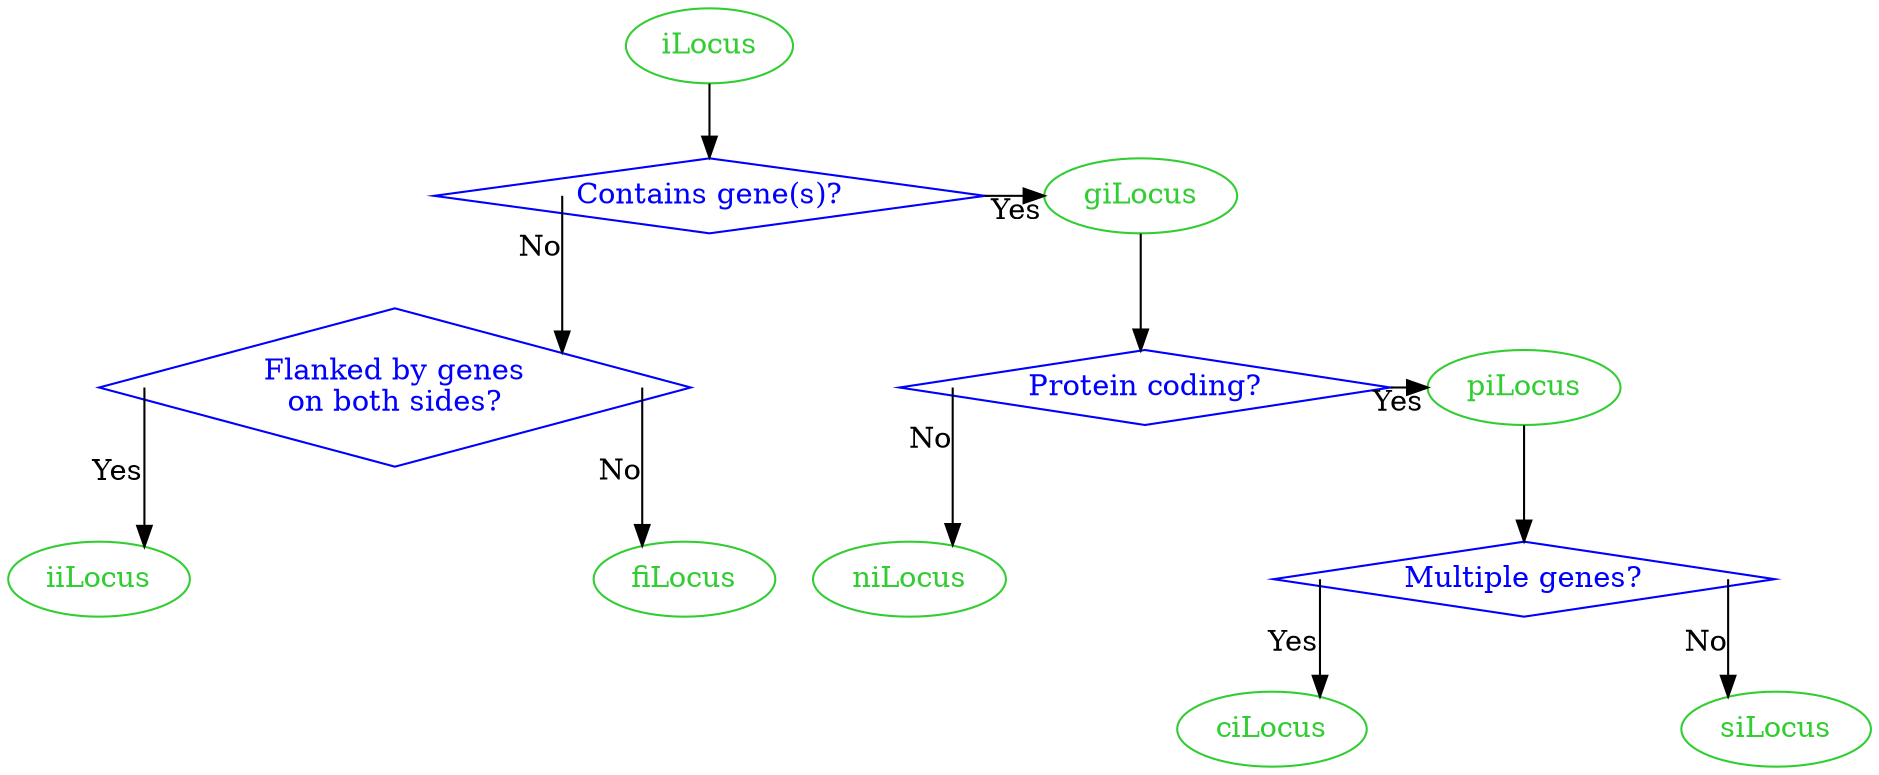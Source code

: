 digraph
{
    graph [splines=ortho]

    node [color=Limegreen,fontcolor=Limegreen,shape=oval]
    ilocus [label="iLocus"]
    gilocus [label="giLocus"]
    pilocus [label="piLocus"]
    nilocus [label="niLocus"]
    silocus [label="siLocus"]
    cilocus [label="ciLocus"]
    filocus [label="fiLocus"]
    iilocus [label="iiLocus"]

    node [color=Blue,fontcolor=Blue,shape=diamond]
    containgene [label="Contains gene(s)?"]
    proteincoding [label="Protein coding?"]
    multiplegenes [label="Multiple genes?"]
    geneflank [label="Flanked by genes\non both sides?"]

    {rank = same; containgene; gilocus}
    {rank = same; proteincoding; pilocus}

    ilocus -> containgene
    containgene:w -> geneflank [xlabel="No"]
    geneflank:e -> filocus [xlabel="No"]
    geneflank:w -> iilocus [xlabel="Yes"]
    containgene:e -> gilocus [xlabel="Yes"]
    gilocus -> proteincoding
    proteincoding:w -> nilocus [xlabel="No"]
    proteincoding:e -> pilocus [xlabel="Yes"]
    pilocus -> multiplegenes
    multiplegenes:e -> silocus [xlabel="No"]
    multiplegenes:w -> cilocus [xlabel="Yes"]
}
